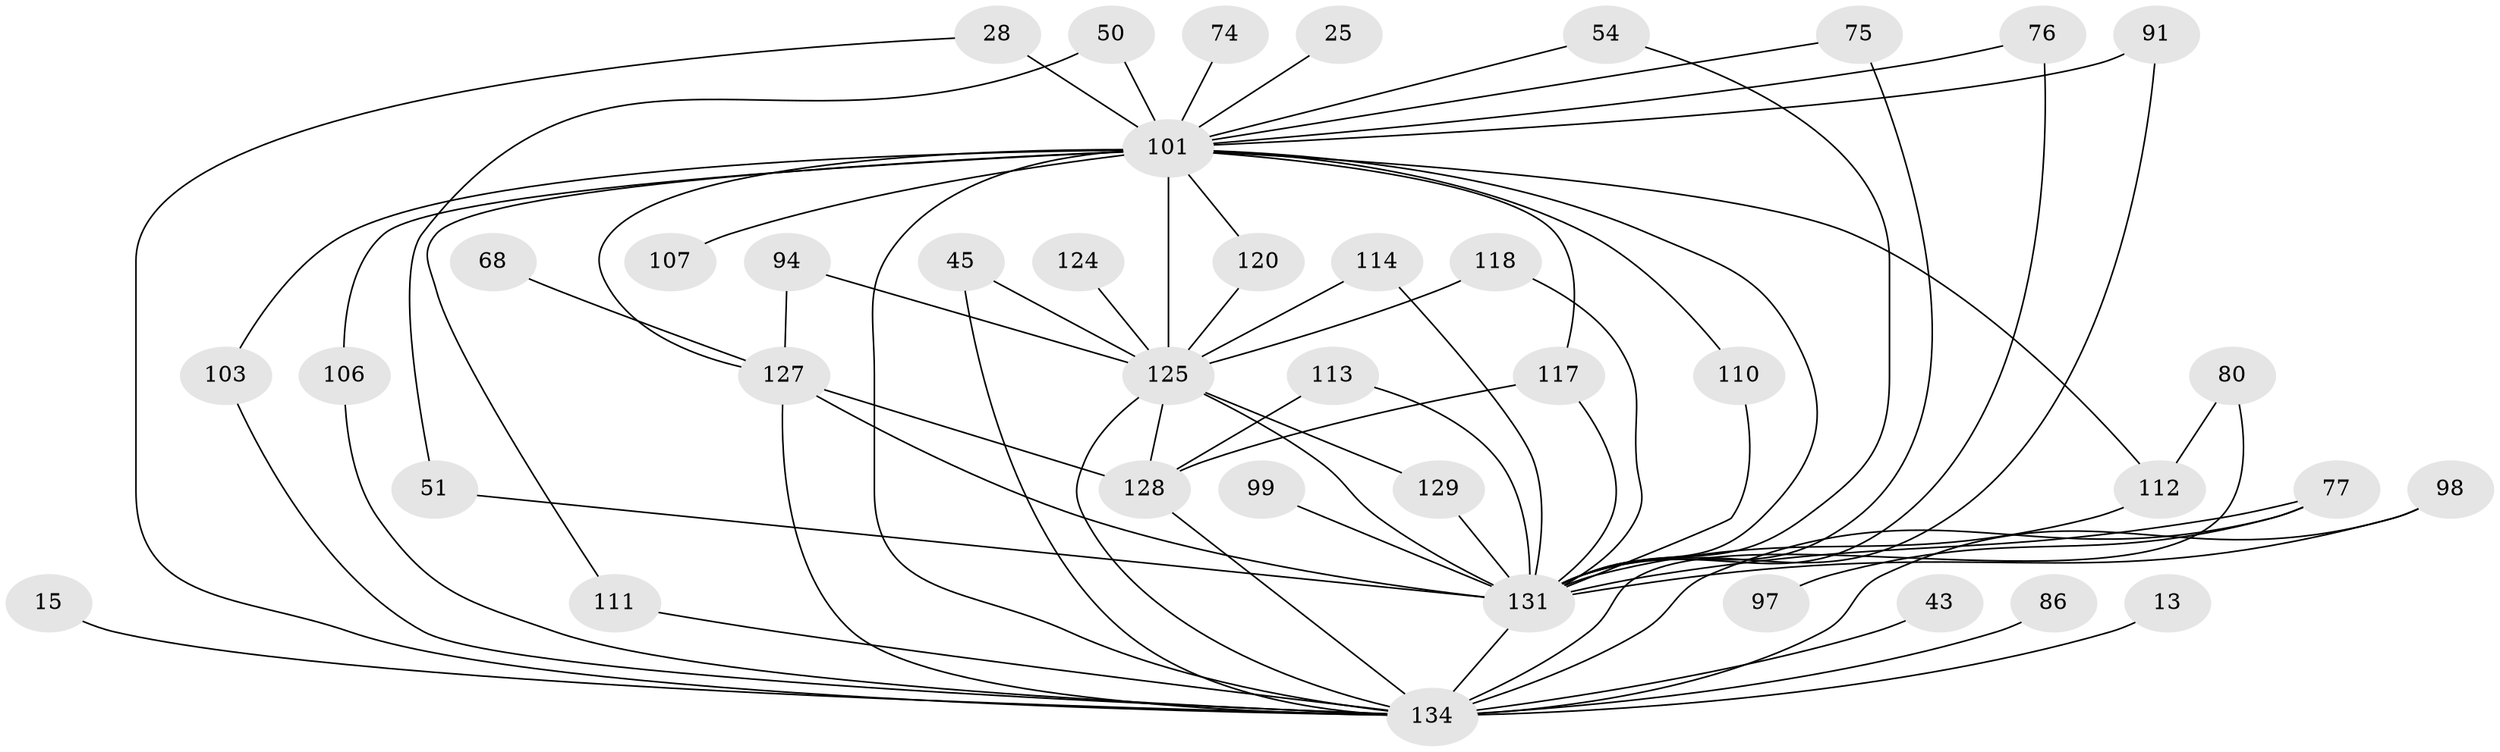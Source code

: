 // original degree distribution, {25: 0.014925373134328358, 28: 0.022388059701492536, 17: 0.007462686567164179, 18: 0.014925373134328358, 20: 0.007462686567164179, 22: 0.007462686567164179, 5: 0.04477611940298507, 3: 0.1865671641791045, 2: 0.5373134328358209, 6: 0.022388059701492536, 4: 0.09701492537313433, 7: 0.029850746268656716, 10: 0.007462686567164179}
// Generated by graph-tools (version 1.1) at 2025/47/03/04/25 21:47:48]
// undirected, 40 vertices, 69 edges
graph export_dot {
graph [start="1"]
  node [color=gray90,style=filled];
  13;
  15;
  25;
  28 [super="+12"];
  43;
  45;
  50 [super="+39+30"];
  51 [super="+31"];
  54;
  68;
  74;
  75;
  76 [super="+46"];
  77 [super="+52"];
  80;
  86 [super="+27"];
  91;
  94;
  97;
  98 [super="+71+92"];
  99;
  101 [super="+73+90+89+56"];
  103;
  106;
  107;
  110;
  111 [super="+60"];
  112 [super="+49+63+84+105"];
  113;
  114;
  117 [super="+104+32"];
  118;
  120 [super="+44+48"];
  124;
  125 [super="+116+82+119"];
  127 [super="+100+61+78+87"];
  128 [super="+18+95+122+55"];
  129 [super="+66"];
  131 [super="+130+72+108+126"];
  134 [super="+121+123+132+10+133"];
  13 -- 134 [weight=2];
  15 -- 134;
  25 -- 101;
  28 -- 134;
  28 -- 101 [weight=2];
  43 -- 134;
  45 -- 125;
  45 -- 134;
  50 -- 51;
  50 -- 101 [weight=3];
  51 -- 131 [weight=3];
  54 -- 131;
  54 -- 101;
  68 -- 127 [weight=2];
  74 -- 101 [weight=2];
  75 -- 131;
  75 -- 101;
  76 -- 131 [weight=3];
  76 -- 101;
  77 -- 97 [weight=2];
  77 -- 134 [weight=4];
  77 -- 131 [weight=3];
  80 -- 112;
  80 -- 134;
  86 -- 134 [weight=3];
  91 -- 131;
  91 -- 101;
  94 -- 125;
  94 -- 127;
  98 -- 134 [weight=7];
  98 -- 131;
  99 -- 131 [weight=2];
  101 -- 107;
  101 -- 125 [weight=18];
  101 -- 134 [weight=17];
  101 -- 106;
  101 -- 112 [weight=3];
  101 -- 117;
  101 -- 120 [weight=4];
  101 -- 131 [weight=9];
  101 -- 103;
  101 -- 110;
  101 -- 111;
  101 -- 127 [weight=6];
  103 -- 134;
  106 -- 134;
  110 -- 131;
  111 -- 134;
  112 -- 131 [weight=5];
  113 -- 128;
  113 -- 131;
  114 -- 125;
  114 -- 131;
  117 -- 131 [weight=4];
  117 -- 128;
  118 -- 125;
  118 -- 131;
  120 -- 125;
  124 -- 125 [weight=2];
  125 -- 129 [weight=2];
  125 -- 128 [weight=4];
  125 -- 131 [weight=5];
  125 -- 134 [weight=8];
  127 -- 128 [weight=3];
  127 -- 134 [weight=2];
  127 -- 131 [weight=3];
  128 -- 134;
  129 -- 131;
  131 -- 134 [weight=16];
}
